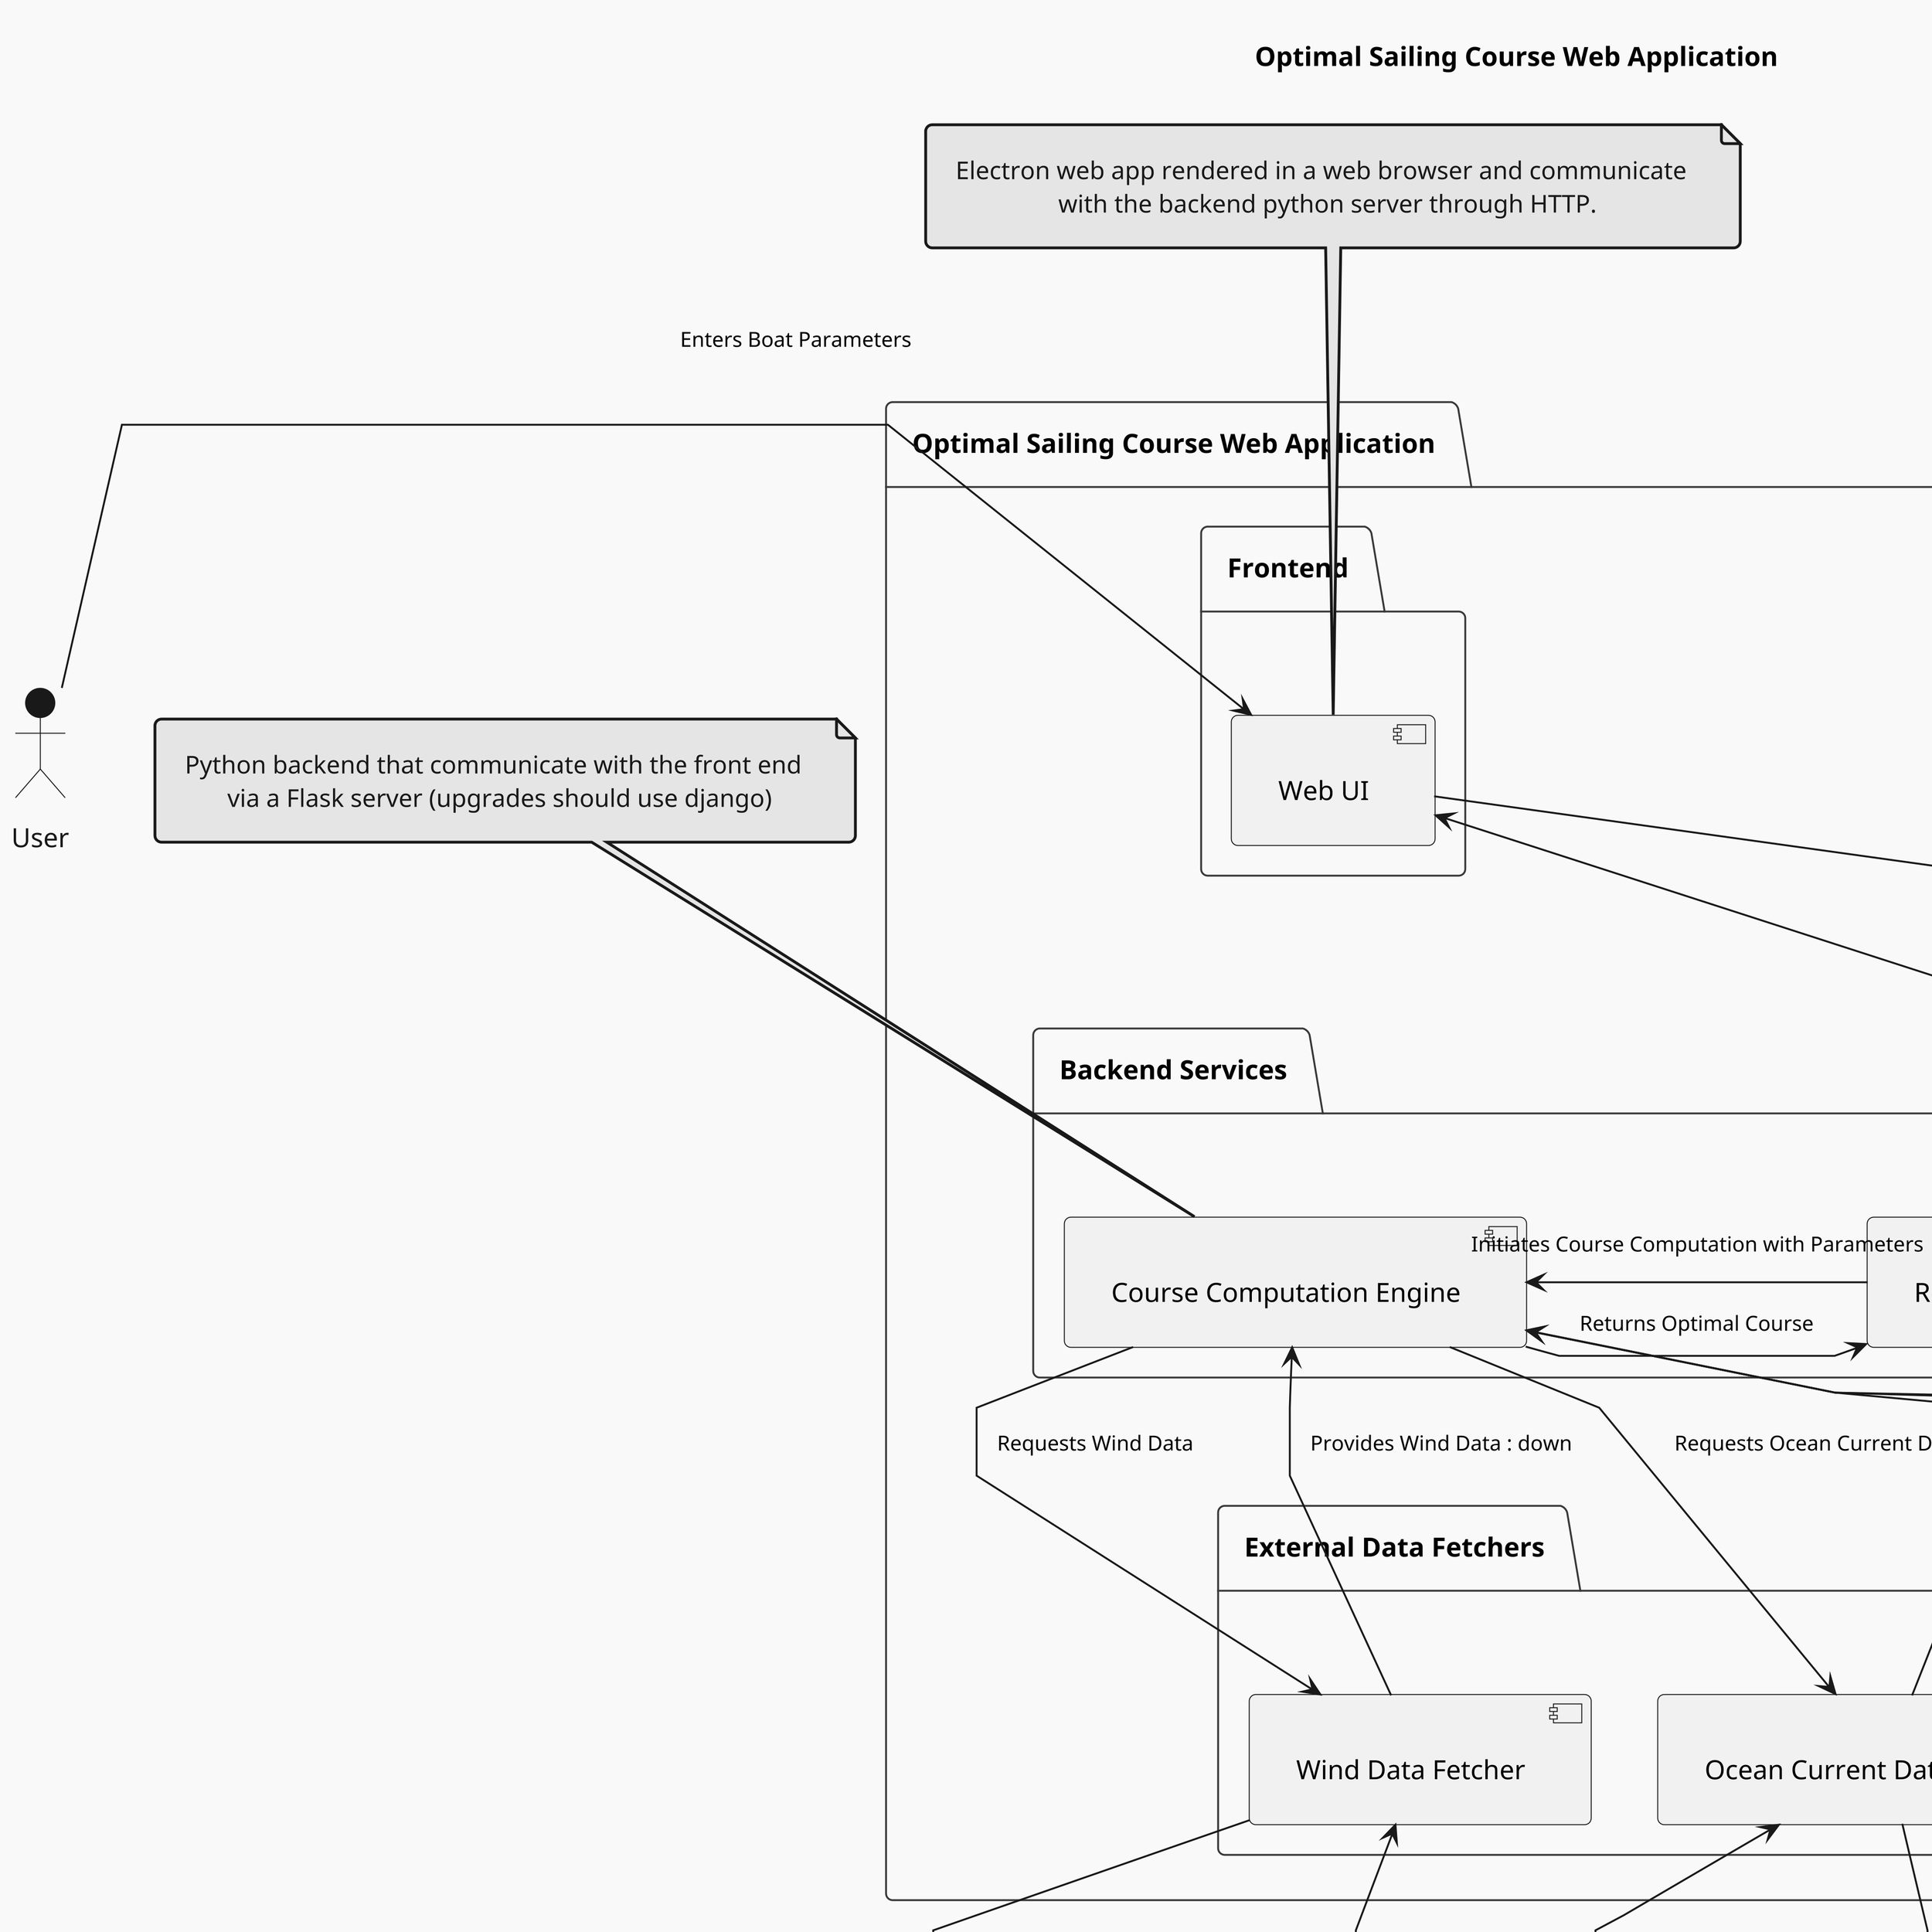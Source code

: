 @startuml test
!theme mars
title Optimal Sailing Course Web Application
scale 5
' top to bottom direction

' General padding and alignment settings
skinparam padding 10
skinparam componentPadding 10
skinparam componentSpacing 50
skinparam defaultTextAlignment center

' Adjust link appearance
skinparam linetype polyline
skinparam ArrowFontSize 11
' skinparam ArrowColor Black
skinparam ArrowThickness 1
' skinparam fixCircleLabelOverlapping true 

' Define components and their roles
actor User as U

' Main application boundary
package "Optimal Sailing Course Web Application" {

    package "Backend Services" {
        component "API Gateway" as APIG
        component "Request Processor" as RP
        component "Course Computation Engine" as CCE
    }

    package "External Data Fetchers" {
        component "Wind Data Fetcher" as WDF
        component "Ocean Current Data Fetcher" as OCF
        component "Tidal Data Fetcher" as TDF
    }

    package "Frontend" {
        component "Web UI" as UI
    }
}

package "External Databases" {
    database "Wind Database" as WIND_DB
    database "Current Database" as CUR_DB
    database "Tidal Database" as TIDE_DB
}

' Connections within the application
U -> UI : Enters Boat Parameters
UI --> APIG : Sends Parameters for Optimal Course
APIG -> RP : Forwards User Parameters
RP -> CCE : Initiates Course Computation with Parameters

' Data fetching from external databases
CCE --> WDF : Requests Wind Data
CCE --> OCF : Requests Ocean Current Data
CCE --> TDF : Requests Tidal Data
WDF --> WIND_DB : Fetches Wind Information
OCF --> CUR_DB : Fetches Ocean Current Information
TDF --> TIDE_DB : Fetches Tidal Information

' Data flow back to computation engine
WIND_DB --> WDF : Returns Wind Data
CUR_DB --> OCF : Returns Ocean Current Data
TIDE_DB --> TDF : Returns Tidal Data
WDF --> CCE : Provides Wind Data : down
OCF --> CCE : Provides Ocean Current Data
TDF --> CCE : Provides Tidal Data

' Optimal Course Computation
CCE -> RP : Returns Optimal Course
RP -> APIG : Sends Computed Course
APIG -> UI : Delivers Optimal Course for Display

' Legend
note top of CCE : Python backend that communicate with the front end \n via a Flask server (upgrades should use django) 
note top of UI : Electron web app rendered in a web browser and communicate \n with the backend python server through HTTP. 

@enduml

